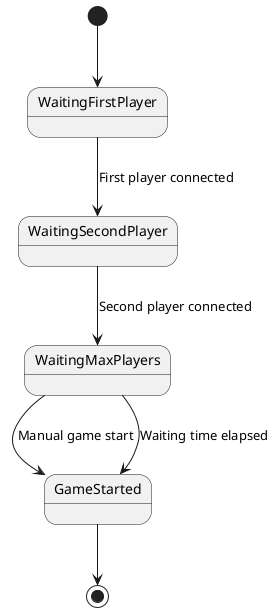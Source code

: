 @startuml Connection

[*] --> WaitingFirstPlayer
WaitingFirstPlayer --> WaitingSecondPlayer : First player connected
WaitingSecondPlayer --> WaitingMaxPlayers : Second player connected
WaitingMaxPlayers --> GameStarted : Manual game start
WaitingMaxPlayers --> GameStarted : Waiting time elapsed

GameStarted --> [*]

@enduml